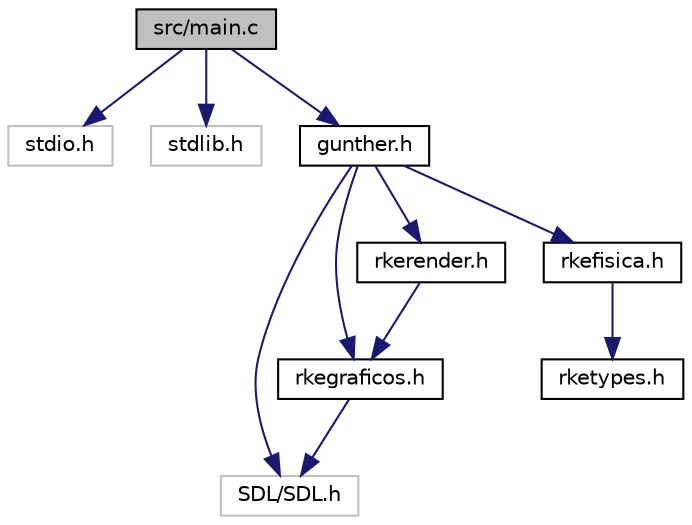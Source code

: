 digraph G
{
  edge [fontname="Helvetica",fontsize="10",labelfontname="Helvetica",labelfontsize="10"];
  node [fontname="Helvetica",fontsize="10",shape=record];
  Node1 [label="src/main.c",height=0.2,width=0.4,color="black", fillcolor="grey75", style="filled" fontcolor="black"];
  Node1 -> Node2 [color="midnightblue",fontsize="10",style="solid"];
  Node2 [label="stdio.h",height=0.2,width=0.4,color="grey75", fillcolor="white", style="filled"];
  Node1 -> Node3 [color="midnightblue",fontsize="10",style="solid"];
  Node3 [label="stdlib.h",height=0.2,width=0.4,color="grey75", fillcolor="white", style="filled"];
  Node1 -> Node4 [color="midnightblue",fontsize="10",style="solid"];
  Node4 [label="gunther.h",height=0.2,width=0.4,color="black", fillcolor="white", style="filled",URL="$gunther_8h.html",tooltip="Arquivo header geral do jogo."];
  Node4 -> Node5 [color="midnightblue",fontsize="10",style="solid"];
  Node5 [label="SDL/SDL.h",height=0.2,width=0.4,color="grey75", fillcolor="white", style="filled"];
  Node4 -> Node6 [color="midnightblue",fontsize="10",style="solid"];
  Node6 [label="rkegraficos.h",height=0.2,width=0.4,color="black", fillcolor="white", style="filled",URL="$rkegraficos_8h.html",tooltip="Arquivo header da parte gráfica."];
  Node6 -> Node5 [color="midnightblue",fontsize="10",style="solid"];
  Node4 -> Node7 [color="midnightblue",fontsize="10",style="solid"];
  Node7 [label="rkefisica.h",height=0.2,width=0.4,color="black", fillcolor="white", style="filled",URL="$rkefisica_8h.html",tooltip="Arquivo header da biblioteca de funções físicas."];
  Node7 -> Node8 [color="midnightblue",fontsize="10",style="solid"];
  Node8 [label="rketypes.h",height=0.2,width=0.4,color="black", fillcolor="white", style="filled",URL="$rketypes_8h.html",tooltip="Arquivo header de tipos e defines do Red Knife Engine."];
  Node4 -> Node9 [color="midnightblue",fontsize="10",style="solid"];
  Node9 [label="rkerender.h",height=0.2,width=0.4,color="black", fillcolor="white", style="filled",URL="$rkerender_8h.html",tooltip="Arquivo header do renderizador."];
  Node9 -> Node6 [color="midnightblue",fontsize="10",style="solid"];
}
